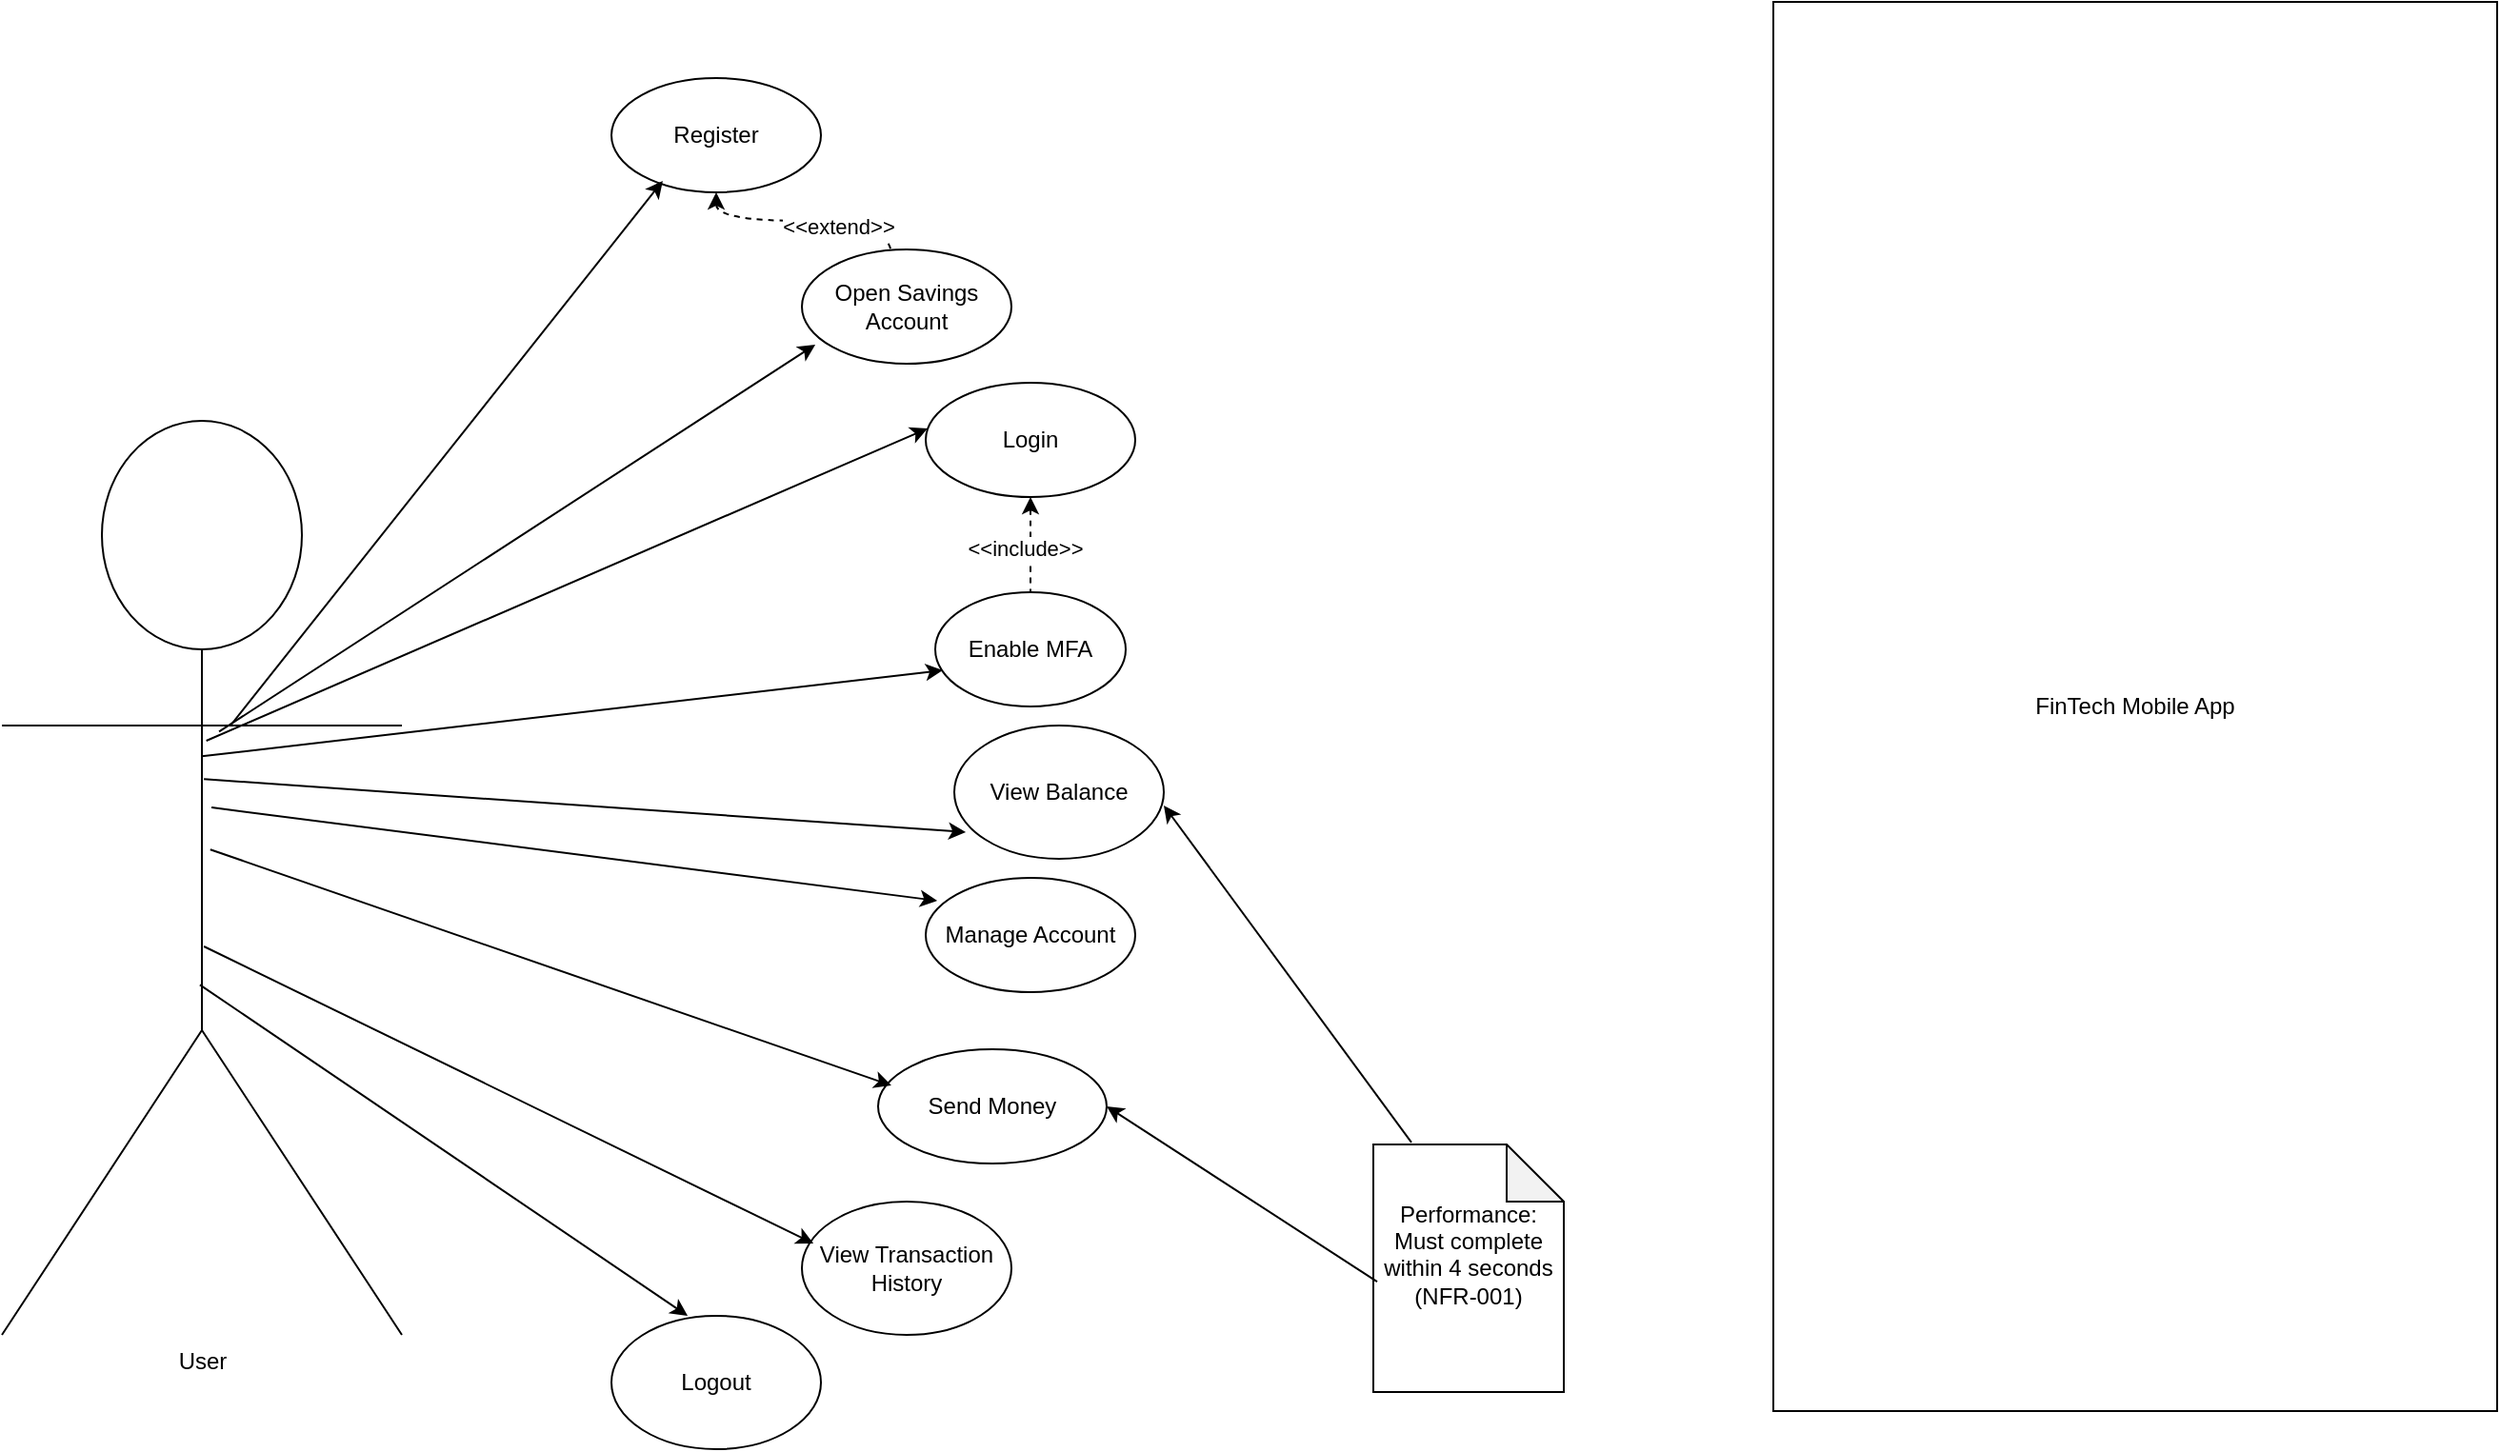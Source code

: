 <mxfile version="27.1.5">
  <diagram name="Page-1" id="hPYAo8ntftf9WXemNx9c">
    <mxGraphModel dx="1621" dy="1858" grid="1" gridSize="10" guides="1" tooltips="1" connect="1" arrows="1" fold="1" page="1" pageScale="1" pageWidth="850" pageHeight="1100" math="0" shadow="0">
      <root>
        <mxCell id="0" />
        <mxCell id="1" parent="0" />
        <mxCell id="s7t0fUf4Ks-9LsSo9LzH-1" value="User&lt;div&gt;&lt;br&gt;&lt;/div&gt;" style="shape=umlActor;verticalLabelPosition=bottom;verticalAlign=top;html=1;" vertex="1" parent="1">
          <mxGeometry x="30" width="210" height="480" as="geometry" />
        </mxCell>
        <mxCell id="s7t0fUf4Ks-9LsSo9LzH-2" value="Login" style="ellipse;whiteSpace=wrap;html=1;fillColor=light-dark(#FFFFFF,#FF3333);" vertex="1" parent="1">
          <mxGeometry x="515" y="-20" width="110" height="60" as="geometry" />
        </mxCell>
        <mxCell id="s7t0fUf4Ks-9LsSo9LzH-3" value="View Balance" style="ellipse;whiteSpace=wrap;html=1;fillColor=light-dark(#FFFFFF,#FF8000);" vertex="1" parent="1">
          <mxGeometry x="530" y="160" width="110" height="70" as="geometry" />
        </mxCell>
        <mxCell id="s7t0fUf4Ks-9LsSo9LzH-4" value="Send Money" style="ellipse;whiteSpace=wrap;html=1;fillColor=light-dark(#FFFFFF,#66CC00);" vertex="1" parent="1">
          <mxGeometry x="490" y="330" width="120" height="60" as="geometry" />
        </mxCell>
        <mxCell id="s7t0fUf4Ks-9LsSo9LzH-5" value="Register" style="ellipse;whiteSpace=wrap;html=1;fillColor=light-dark(#FFFFFF,#3333FF);" vertex="1" parent="1">
          <mxGeometry x="350" y="-180" width="110" height="60" as="geometry" />
        </mxCell>
        <mxCell id="s7t0fUf4Ks-9LsSo9LzH-6" value="View Transaction&lt;div&gt;History&lt;/div&gt;" style="ellipse;whiteSpace=wrap;html=1;fillColor=light-dark(#FFFFFF,#6600CC);" vertex="1" parent="1">
          <mxGeometry x="450" y="410" width="110" height="70" as="geometry" />
        </mxCell>
        <mxCell id="s7t0fUf4Ks-9LsSo9LzH-8" value="Logout" style="ellipse;whiteSpace=wrap;html=1;fillColor=light-dark(#FFFFFF,#33001A);" vertex="1" parent="1">
          <mxGeometry x="350" y="470" width="110" height="70" as="geometry" />
        </mxCell>
        <mxCell id="s7t0fUf4Ks-9LsSo9LzH-10" value="" style="endArrow=classic;html=1;rounded=0;entryX=0.245;entryY=0.9;entryDx=0;entryDy=0;entryPerimeter=0;" edge="1" parent="1" target="s7t0fUf4Ks-9LsSo9LzH-5">
          <mxGeometry width="50" height="50" relative="1" as="geometry">
            <mxPoint x="150" y="160" as="sourcePoint" />
            <mxPoint x="200" y="110" as="targetPoint" />
          </mxGeometry>
        </mxCell>
        <mxCell id="s7t0fUf4Ks-9LsSo9LzH-11" value="" style="endArrow=classic;html=1;rounded=0;exitX=0.511;exitY=0.35;exitDx=0;exitDy=0;exitPerimeter=0;entryX=0.009;entryY=0.4;entryDx=0;entryDy=0;entryPerimeter=0;" edge="1" parent="1" source="s7t0fUf4Ks-9LsSo9LzH-1" target="s7t0fUf4Ks-9LsSo9LzH-2">
          <mxGeometry width="50" height="50" relative="1" as="geometry">
            <mxPoint x="400" y="230" as="sourcePoint" />
            <mxPoint x="450" y="180" as="targetPoint" />
          </mxGeometry>
        </mxCell>
        <mxCell id="s7t0fUf4Ks-9LsSo9LzH-12" value="" style="endArrow=classic;html=1;rounded=0;exitX=0.505;exitY=0.392;exitDx=0;exitDy=0;exitPerimeter=0;entryX=0.055;entryY=0.8;entryDx=0;entryDy=0;entryPerimeter=0;" edge="1" parent="1" source="s7t0fUf4Ks-9LsSo9LzH-1" target="s7t0fUf4Ks-9LsSo9LzH-3">
          <mxGeometry width="50" height="50" relative="1" as="geometry">
            <mxPoint x="400" y="230" as="sourcePoint" />
            <mxPoint x="450" y="180" as="targetPoint" />
          </mxGeometry>
        </mxCell>
        <mxCell id="s7t0fUf4Ks-9LsSo9LzH-13" value="" style="endArrow=classic;html=1;rounded=0;exitX=0.521;exitY=0.469;exitDx=0;exitDy=0;exitPerimeter=0;entryX=0.058;entryY=0.317;entryDx=0;entryDy=0;entryPerimeter=0;" edge="1" parent="1" source="s7t0fUf4Ks-9LsSo9LzH-1" target="s7t0fUf4Ks-9LsSo9LzH-4">
          <mxGeometry width="50" height="50" relative="1" as="geometry">
            <mxPoint x="400" y="230" as="sourcePoint" />
            <mxPoint x="450" y="180" as="targetPoint" />
          </mxGeometry>
        </mxCell>
        <mxCell id="s7t0fUf4Ks-9LsSo9LzH-14" value="" style="endArrow=classic;html=1;rounded=0;exitX=0.505;exitY=0.575;exitDx=0;exitDy=0;exitPerimeter=0;entryX=0.055;entryY=0.314;entryDx=0;entryDy=0;entryPerimeter=0;" edge="1" parent="1" source="s7t0fUf4Ks-9LsSo9LzH-1" target="s7t0fUf4Ks-9LsSo9LzH-6">
          <mxGeometry width="50" height="50" relative="1" as="geometry">
            <mxPoint x="400" y="230" as="sourcePoint" />
            <mxPoint x="450" y="180" as="targetPoint" />
          </mxGeometry>
        </mxCell>
        <mxCell id="s7t0fUf4Ks-9LsSo9LzH-15" value="" style="endArrow=classic;html=1;rounded=0;exitX=0.495;exitY=0.617;exitDx=0;exitDy=0;exitPerimeter=0;entryX=0.364;entryY=0;entryDx=0;entryDy=0;entryPerimeter=0;" edge="1" parent="1" source="s7t0fUf4Ks-9LsSo9LzH-1" target="s7t0fUf4Ks-9LsSo9LzH-8">
          <mxGeometry width="50" height="50" relative="1" as="geometry">
            <mxPoint x="400" y="230" as="sourcePoint" />
            <mxPoint x="450" y="180" as="targetPoint" />
          </mxGeometry>
        </mxCell>
        <mxCell id="s7t0fUf4Ks-9LsSo9LzH-17" value="Manage Account" style="ellipse;whiteSpace=wrap;html=1;fillColor=light-dark(#FFFFFF,#006600);" vertex="1" parent="1">
          <mxGeometry x="515" y="240" width="110" height="60" as="geometry" />
        </mxCell>
        <mxCell id="s7t0fUf4Ks-9LsSo9LzH-18" value="" style="endArrow=classic;html=1;rounded=0;exitX=0.524;exitY=0.423;exitDx=0;exitDy=0;exitPerimeter=0;entryX=0.055;entryY=0.2;entryDx=0;entryDy=0;entryPerimeter=0;" edge="1" parent="1" source="s7t0fUf4Ks-9LsSo9LzH-1" target="s7t0fUf4Ks-9LsSo9LzH-17">
          <mxGeometry width="50" height="50" relative="1" as="geometry">
            <mxPoint x="540" y="180" as="sourcePoint" />
            <mxPoint x="590" y="130" as="targetPoint" />
          </mxGeometry>
        </mxCell>
        <mxCell id="s7t0fUf4Ks-9LsSo9LzH-21" value="" style="endArrow=classic;html=1;rounded=0;exitX=0.543;exitY=0.34;exitDx=0;exitDy=0;exitPerimeter=0;entryX=0.064;entryY=0.833;entryDx=0;entryDy=0;entryPerimeter=0;" edge="1" parent="1" source="s7t0fUf4Ks-9LsSo9LzH-1" target="s7t0fUf4Ks-9LsSo9LzH-26">
          <mxGeometry width="50" height="50" relative="1" as="geometry">
            <mxPoint x="770" y="180" as="sourcePoint" />
            <mxPoint x="452.97" y="31.03" as="targetPoint" />
          </mxGeometry>
        </mxCell>
        <mxCell id="s7t0fUf4Ks-9LsSo9LzH-22" value="" style="edgeStyle=orthogonalEdgeStyle;curved=1;dashed=1;startArrow=classic;endArrow=none;html=1;labelBackgroundColor=#FFFFFF;labelPosition=center;label=&lt;&lt;extend&gt;&gt;;entryX=0.427;entryY=0.05;entryDx=0;entryDy=0;entryPerimeter=0;" edge="1" parent="1" source="s7t0fUf4Ks-9LsSo9LzH-5" target="s7t0fUf4Ks-9LsSo9LzH-26">
          <mxGeometry width="50" height="50" relative="1" as="geometry">
            <mxPoint x="770" y="180" as="sourcePoint" />
            <mxPoint x="505" y="-20" as="targetPoint" />
          </mxGeometry>
        </mxCell>
        <mxCell id="s7t0fUf4Ks-9LsSo9LzH-25" value="&amp;lt;&amp;lt;extend&amp;gt;&amp;gt;" style="edgeLabel;html=1;align=center;verticalAlign=middle;resizable=0;points=[];" vertex="1" connectable="0" parent="s7t0fUf4Ks-9LsSo9LzH-22">
          <mxGeometry x="0.26" y="-3" relative="1" as="geometry">
            <mxPoint as="offset" />
          </mxGeometry>
        </mxCell>
        <mxCell id="s7t0fUf4Ks-9LsSo9LzH-26" value="Open Savings Account" style="ellipse;whiteSpace=wrap;html=1;fillColor=light-dark(#FFFFFF,#000066);" vertex="1" parent="1">
          <mxGeometry x="450" y="-90" width="110" height="60" as="geometry" />
        </mxCell>
        <mxCell id="s7t0fUf4Ks-9LsSo9LzH-28" value="Enable MFA" style="ellipse;whiteSpace=wrap;html=1;fillColor=light-dark(#FFFFFF,#990000);" vertex="1" parent="1">
          <mxGeometry x="520" y="90" width="100" height="60" as="geometry" />
        </mxCell>
        <mxCell id="s7t0fUf4Ks-9LsSo9LzH-29" value="" style="endArrow=classic;html=1;rounded=0;exitX=0.5;exitY=0.367;exitDx=0;exitDy=0;exitPerimeter=0;entryX=0.04;entryY=0.683;entryDx=0;entryDy=0;entryPerimeter=0;" edge="1" parent="1" source="s7t0fUf4Ks-9LsSo9LzH-1" target="s7t0fUf4Ks-9LsSo9LzH-28">
          <mxGeometry width="50" height="50" relative="1" as="geometry">
            <mxPoint x="770" y="180" as="sourcePoint" />
            <mxPoint x="820" y="130" as="targetPoint" />
          </mxGeometry>
        </mxCell>
        <mxCell id="s7t0fUf4Ks-9LsSo9LzH-30" value="" style="edgeStyle=orthogonalEdgeStyle;curved=1;dashed=1;startArrow=classic;endArrow=none;html=1;labelBackgroundColor=#FFFFFF;labelPosition=center;label=&lt;&lt;include&gt;&gt;;" edge="1" parent="1" source="s7t0fUf4Ks-9LsSo9LzH-2" target="s7t0fUf4Ks-9LsSo9LzH-28">
          <mxGeometry width="50" height="50" relative="1" as="geometry">
            <mxPoint x="770" y="180" as="sourcePoint" />
            <mxPoint x="820" y="130" as="targetPoint" />
          </mxGeometry>
        </mxCell>
        <mxCell id="s7t0fUf4Ks-9LsSo9LzH-31" value="&amp;lt;&amp;lt;include&amp;gt;&amp;gt;" style="edgeLabel;html=1;align=center;verticalAlign=middle;resizable=0;points=[];" vertex="1" connectable="0" parent="s7t0fUf4Ks-9LsSo9LzH-30">
          <mxGeometry x="0.067" y="-3" relative="1" as="geometry">
            <mxPoint as="offset" />
          </mxGeometry>
        </mxCell>
        <mxCell id="s7t0fUf4Ks-9LsSo9LzH-32" value="FinTech Mobile App" style="rounded=0;whiteSpace=wrap;html=1;" vertex="1" parent="1">
          <mxGeometry x="960" y="-220" width="380" height="740" as="geometry" />
        </mxCell>
        <mxCell id="s7t0fUf4Ks-9LsSo9LzH-33" value="&#xa;&lt;p style=&quot;white-space: pre-wrap;&quot; dir=&quot;auto&quot;&gt;Performance: Must complete within 4 seconds (NFR-001)&lt;/p&gt;&#xa;&#xa;" style="shape=note;whiteSpace=wrap;html=1;backgroundOutline=1;darkOpacity=0.05;" vertex="1" parent="1">
          <mxGeometry x="750" y="380" width="100" height="130" as="geometry" />
        </mxCell>
        <mxCell id="s7t0fUf4Ks-9LsSo9LzH-35" value="" style="endArrow=classic;html=1;rounded=0;entryX=1;entryY=0.5;entryDx=0;entryDy=0;exitX=0.02;exitY=0.554;exitDx=0;exitDy=0;exitPerimeter=0;" edge="1" parent="1" source="s7t0fUf4Ks-9LsSo9LzH-33" target="s7t0fUf4Ks-9LsSo9LzH-4">
          <mxGeometry width="50" height="50" relative="1" as="geometry">
            <mxPoint x="770" y="230" as="sourcePoint" />
            <mxPoint x="820" y="180" as="targetPoint" />
          </mxGeometry>
        </mxCell>
        <mxCell id="s7t0fUf4Ks-9LsSo9LzH-36" value="" style="endArrow=classic;html=1;rounded=0;entryX=1;entryY=0.6;entryDx=0;entryDy=0;entryPerimeter=0;exitX=0.2;exitY=-0.008;exitDx=0;exitDy=0;exitPerimeter=0;" edge="1" parent="1" source="s7t0fUf4Ks-9LsSo9LzH-33" target="s7t0fUf4Ks-9LsSo9LzH-3">
          <mxGeometry width="50" height="50" relative="1" as="geometry">
            <mxPoint x="770" y="230" as="sourcePoint" />
            <mxPoint x="820" y="180" as="targetPoint" />
          </mxGeometry>
        </mxCell>
      </root>
    </mxGraphModel>
  </diagram>
</mxfile>
